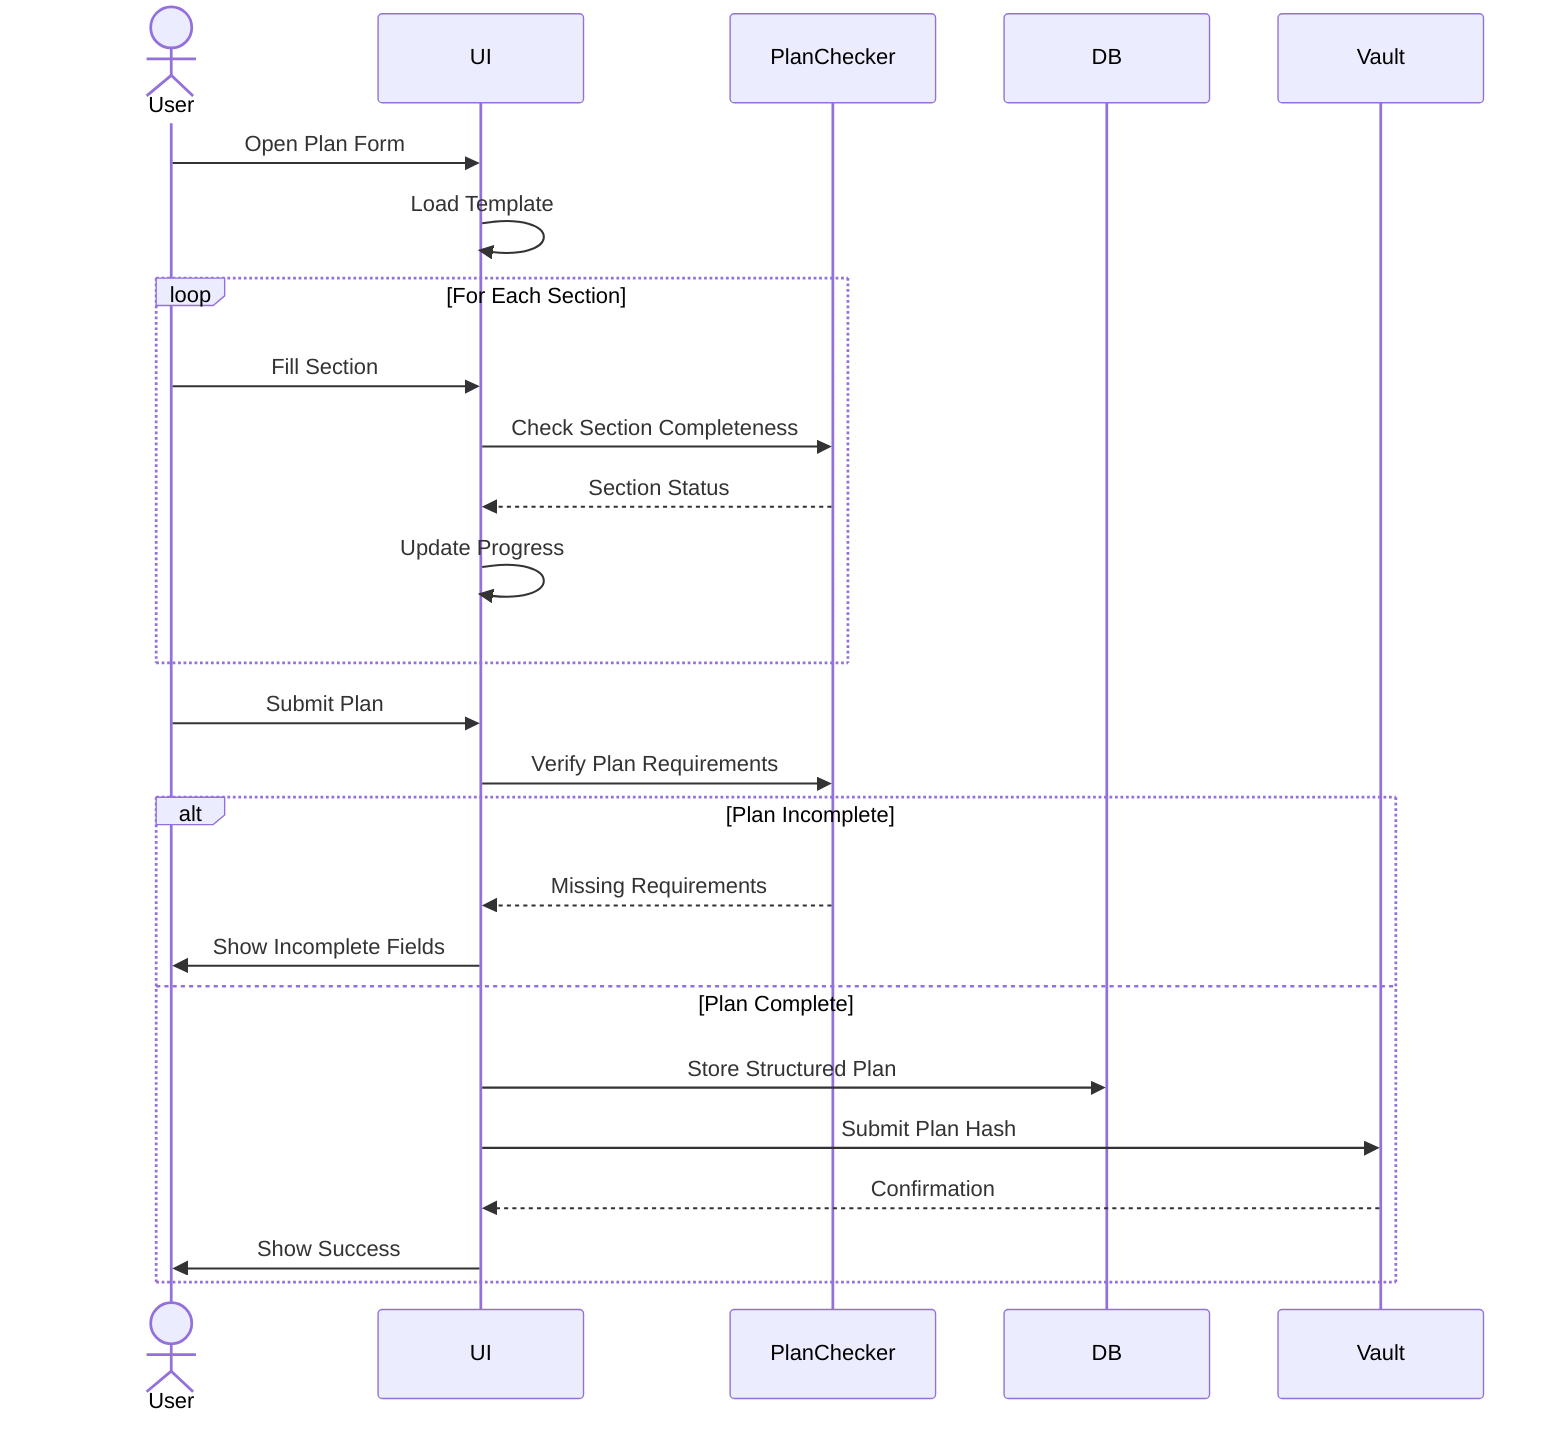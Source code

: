 sequenceDiagram
    actor User
    participant UI
    participant PlanChecker
    participant DB
    participant Vault

    User->>UI: Open Plan Form
    UI->>UI: Load Template

    loop For Each Section
        User->>UI: Fill Section
        UI->>PlanChecker: Check Section Completeness
        PlanChecker-->>UI: Section Status
        UI->>UI: Update Progress
    end

    User->>UI: Submit Plan
    UI->>PlanChecker: Verify Plan Requirements

    alt Plan Incomplete
        PlanChecker-->>UI: Missing Requirements
        UI->>User: Show Incomplete Fields
    else Plan Complete
        UI->>DB: Store Structured Plan
        UI->>Vault: Submit Plan Hash
        Vault-->>UI: Confirmation
        UI->>User: Show Success
    end